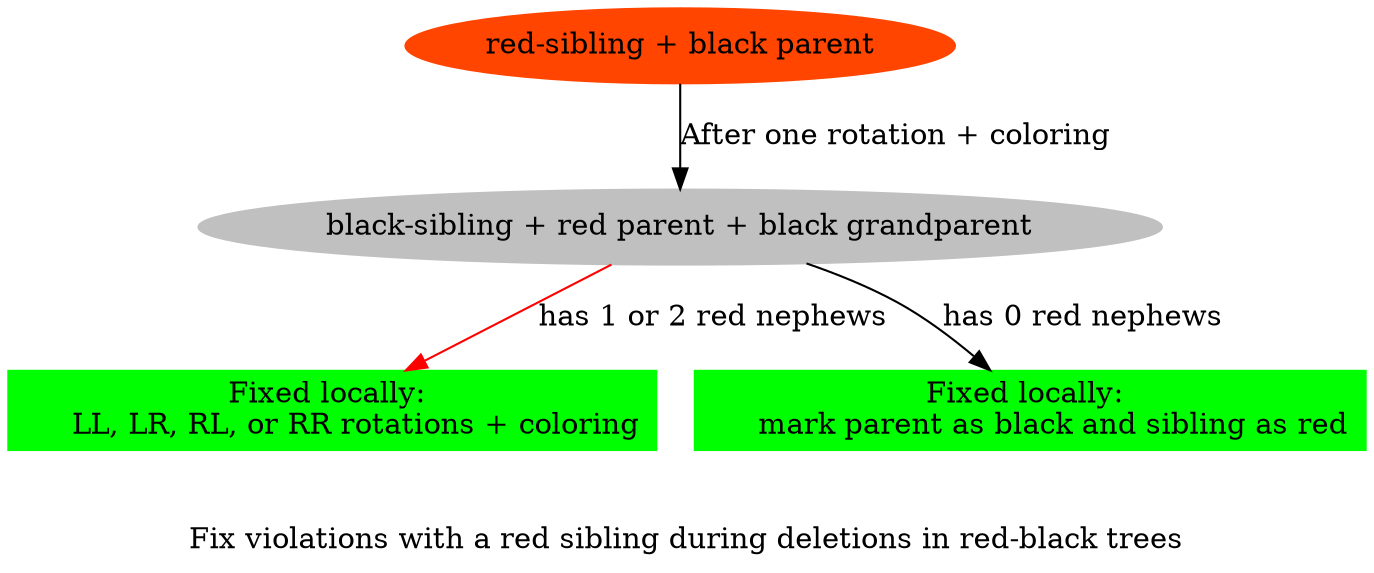 digraph RBTree {
"0x0001" [label="red-sibling + black parent"] [color=orangered] [style=filled] 
"0x0002" [label="black-sibling + red parent + black grandparent"] [color=grey] [style=filled] 
"0x0001" -> {"0x0002"} [label="After one rotation + coloring"]
"0x0002" -> {"0x0003"} [label="has 1 or 2 red nephews"] [color=red]
"0x0003" [label="Fixed locally: 
     LL, LR, RL, or RR rotations + coloring"] [shape="box"] [color=green] [style=filled] 
"0x0002" -> {"0x0004"} [label="has 0 red nephews"]
"0x0004" [label="Fixed locally: 
     mark parent as black and sibling as red"] [shape="box"]  [color=green] [style=filled] 

label="

Fix violations with a red sibling during deletions in red-black trees"
}
